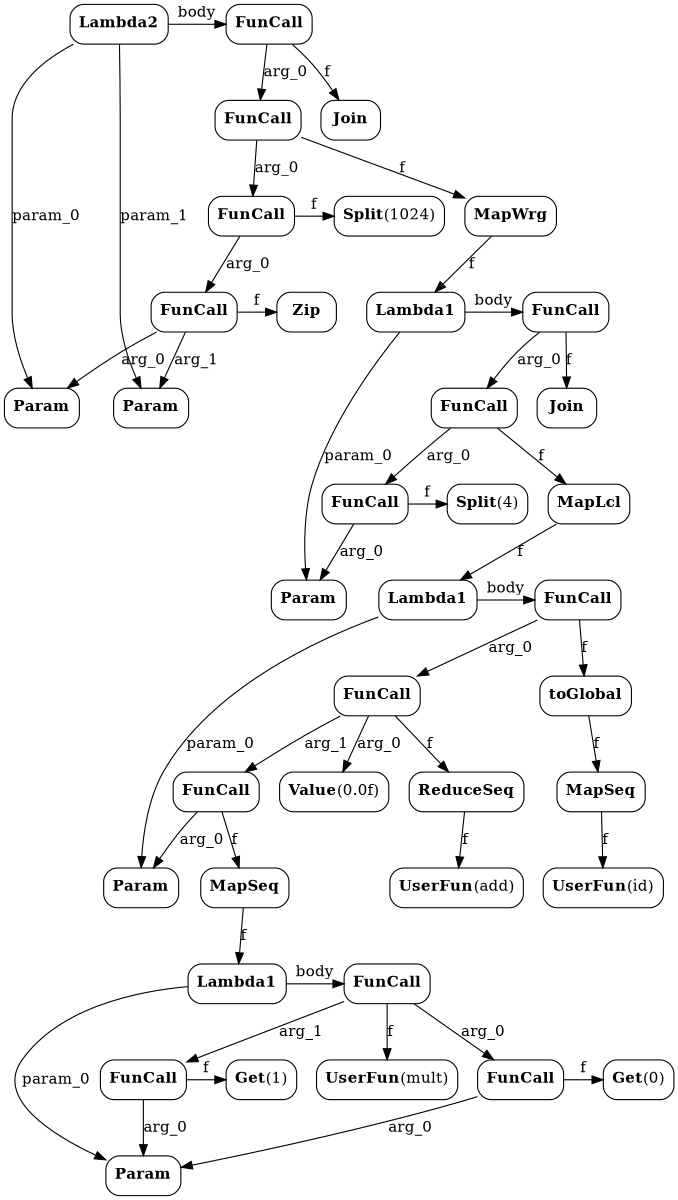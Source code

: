 digraph{
ratio="compress"
size=8
margin="0.0,0.0"
n12470596771 [style=rounded,shape=box,label=<<b>Param</b>>]
n9538480341 [style=rounded,shape=box,label=<<b>Param</b>>]
subgraph {
rank="same"
n9346136551 [style=rounded,shape=box,label=<<b>Lambda2</b>>]
n416416701 [style=rounded,shape=box,label=<<b>FunCall</b>>]
}
n6251836391 [style=rounded,shape=box,label=<<b>FunCall</b>>]
subgraph {
rank="same"
n1925835871 [style=rounded,shape=box,label=<<b>FunCall</b>>]
n16567854561 [style=rounded,shape=box,label=<<b>Split</b>(1024)>]
}
subgraph {
rank="same"
n9093724711 [style=rounded,shape=box,label=<<b>FunCall</b>>]
n3691143741 [style=rounded,shape=box,label=<<b>Zip</b>>]
}
n14607767931 [style=rounded,shape=box,label=<<b>MapWrg</b>>]
n7989764041 [style=rounded,shape=box,label=<<b>Param</b>>]
subgraph {
rank="same"
n2060015721 [style=rounded,shape=box,label=<<b>Lambda1</b>>]
n9840262981 [style=rounded,shape=box,label=<<b>FunCall</b>>]
}
n6396294321 [style=rounded,shape=box,label=<<b>FunCall</b>>]
subgraph {
rank="same"
n8451494491 [style=rounded,shape=box,label=<<b>FunCall</b>>]
n6045965601 [style=rounded,shape=box,label=<<b>Split</b>(4)>]
}
n4144419791 [style=rounded,shape=box,label=<<b>MapLcl</b>>]
n1037418861 [style=rounded,shape=box,label=<<b>Param</b>>]
subgraph {
rank="same"
n10520286781 [style=rounded,shape=box,label=<<b>Lambda1</b>>]
n19339581361 [style=rounded,shape=box,label=<<b>FunCall</b>>]
}
n14191605411 [style=rounded,shape=box,label=<<b>FunCall</b>>]
n15310827501 [style=rounded,shape=box,label=<<b>Value</b>(0.0f)<BR/>>]
n14371656971 [style=rounded,shape=box,label=<<b>FunCall</b>>]
n6431549321 [style=rounded,shape=box,label=<<b>MapSeq</b>>]
n17596574241 [style=rounded,shape=box,label=<<b>Param</b>>]
subgraph {
rank="same"
n3848079781 [style=rounded,shape=box,label=<<b>Lambda1</b>>]
n3757374851 [style=rounded,shape=box,label=<<b>FunCall</b>>]
}
subgraph {
rank="same"
n4722209101 [style=rounded,shape=box,label=<<b>FunCall</b>>]
n16694102821 [style=rounded,shape=box,label=<<b>Get</b>(0)>]
}
subgraph {
rank="same"
n12431851031 [style=rounded,shape=box,label=<<b>FunCall</b>>]
n8183873641 [style=rounded,shape=box,label=<<b>Get</b>(1)>]
}
n11952427671 [style=rounded,shape=box,label=<<b>UserFun</b>(mult)>]
n15354464191 [style=rounded,shape=box,label=<<b>ReduceSeq</b>>]
n7114151661 [style=rounded,shape=box,label=<<b>UserFun</b>(add)>]
n6318077761 [style=rounded,shape=box,label=<<b>toGlobal</b>>]
n16539992781 [style=rounded,shape=box,label=<<b>MapSeq</b>>]
n18555896651 [style=rounded,shape=box,label=<<b>UserFun</b>(id)>]
n23145701 [style=rounded,shape=box,label=<<b>Join</b>>]
n23145702 [style=rounded,shape=box,label=<<b>Join</b>>]
n9346136551 -> n12470596771 [label="param_0"];
n9346136551 -> n9538480341 [label="param_1"];
n9346136551 -> n416416701 [label="body"];
n416416701 -> n6251836391 [label="arg_0"];
n6251836391 -> n1925835871 [label="arg_0"];
n1925835871 -> n9093724711 [label="arg_0"];
n9093724711 -> n12470596771 [label="arg_0"];
n9093724711 -> n9538480341 [label="arg_1"];
n9093724711 -> n3691143741 [label="f"];
n1925835871 -> n16567854561 [label="f"];
n6251836391 -> n14607767931 [label="f"];
n14607767931 -> n2060015721 [label="f"];
n2060015721 -> n7989764041 [label="param_0"];
n2060015721 -> n9840262981 [label="body"];
n9840262981 -> n6396294321 [label="arg_0"];
n6396294321 -> n8451494491 [label="arg_0"];
n8451494491 -> n7989764041 [label="arg_0"];
n8451494491 -> n6045965601 [label="f"];
n6396294321 -> n4144419791 [label="f"];
n4144419791 -> n10520286781 [label="f"];
n10520286781 -> n1037418861 [label="param_0"];
n10520286781 -> n19339581361 [label="body"];
n19339581361 -> n14191605411 [label="arg_0"];
n14191605411 -> n15310827501 [label="arg_0"];
n14191605411 -> n14371656971 [label="arg_1"];
n14371656971 -> n1037418861 [label="arg_0"];
n14371656971 -> n6431549321 [label="f"];
n6431549321 -> n3848079781 [label="f"];
n3848079781 -> n17596574241 [label="param_0"];
n3848079781 -> n3757374851 [label="body"];
n3757374851 -> n4722209101 [label="arg_0"];
n4722209101 -> n17596574241 [label="arg_0"];
n4722209101 -> n16694102821 [label="f"];
n3757374851 -> n12431851031 [label="arg_1"];
n12431851031 -> n17596574241 [label="arg_0"];
n12431851031 -> n8183873641 [label="f"];
n3757374851 -> n11952427671 [label="f"];
n14191605411 -> n15354464191 [label="f"];
n15354464191 -> n7114151661 [label="f"];
n19339581361 -> n6318077761 [label="f"];
n6318077761 -> n16539992781 [label="f"];
n16539992781 -> n18555896651 [label="f"];
n9840262981 -> n23145701 [label="f"];
n416416701 -> n23145702 [label="f"];
}
